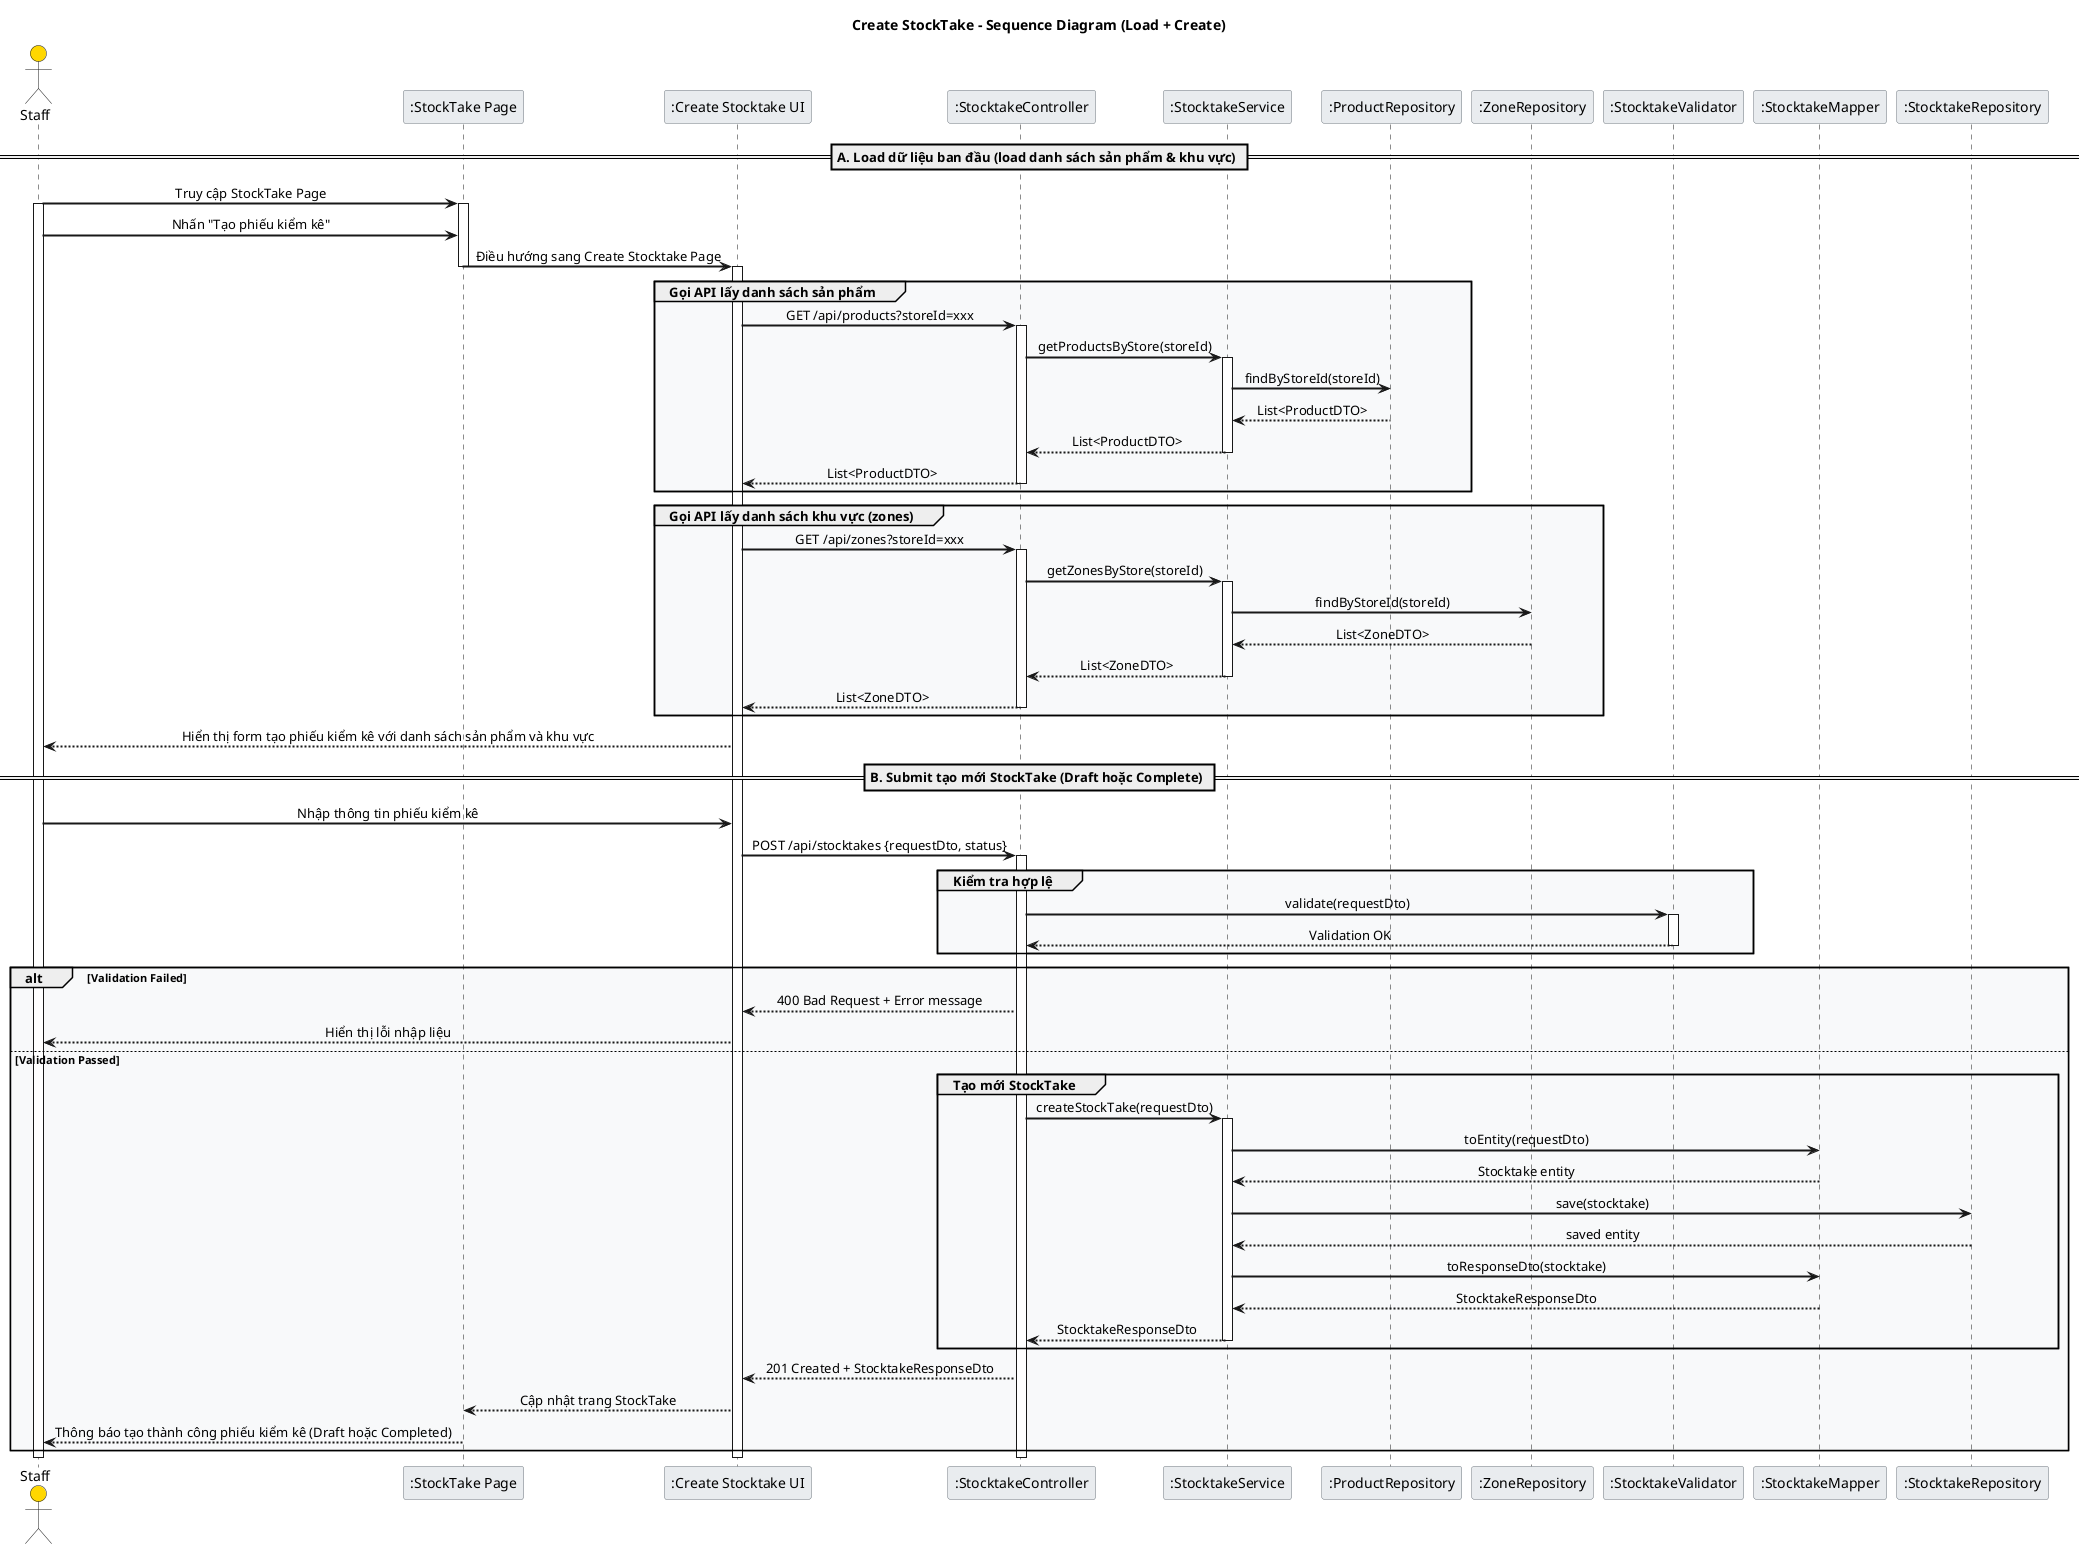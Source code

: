 @startuml Create_StockTake_SequenceDiagram

skinparam backgroundColor white
skinparam sequenceArrowThickness 2
skinparam sequenceMessageAlign center
skinparam sequenceGroupBodyBackgroundColor #F8F9FA
skinparam sequenceParticipantBorderColor #6C757D
skinparam sequenceParticipantBackgroundColor #E9ECEF
skinparam sequenceLifeLineStroke dash
skinparam actorBackgroundColor #FFD700

title Create StockTake – Sequence Diagram (Load + Create)

actor Staff
participant ":StockTake Page" as UI
participant ":Create Stocktake UI" as CreateUI
participant ":StocktakeController" as Controller
participant ":StocktakeService" as Service
participant ":ProductRepository" as ProductRepo
participant ":ZoneRepository" as ZoneRepo
participant ":StocktakeValidator" as Validator
participant ":StocktakeMapper" as Mapper
participant ":StocktakeRepository" as StocktakeRepo

== A. Load dữ liệu ban đầu (load danh sách sản phẩm & khu vực) ==

Staff -> UI: Truy cập StockTake Page
activate Staff
activate UI

Staff -> UI: Nhấn "Tạo phiếu kiểm kê"
UI -> CreateUI: Điều hướng sang Create Stocktake Page
deactivate UI
activate CreateUI

group Gọi API lấy danh sách sản phẩm
    CreateUI -> Controller: GET /api/products?storeId=xxx
    activate Controller
    Controller -> Service: getProductsByStore(storeId)
    activate Service
    Service -> ProductRepo: findByStoreId(storeId)
    ProductRepo --> Service: List<ProductDTO>
    Service --> Controller: List<ProductDTO>
    deactivate Service
    Controller --> CreateUI: List<ProductDTO>
    deactivate Controller
end

group Gọi API lấy danh sách khu vực (zones)
    CreateUI -> Controller: GET /api/zones?storeId=xxx
    activate Controller
    Controller -> Service: getZonesByStore(storeId)
    activate Service
    Service -> ZoneRepo: findByStoreId(storeId)
    ZoneRepo --> Service: List<ZoneDTO>
    Service --> Controller: List<ZoneDTO>
    deactivate Service
    Controller --> CreateUI: List<ZoneDTO>
    deactivate Controller
end

CreateUI --> Staff: Hiển thị form tạo phiếu kiểm kê với danh sách sản phẩm và khu vực

== B. Submit tạo mới StockTake (Draft hoặc Complete) ==

Staff -> CreateUI: Nhập thông tin phiếu kiểm kê
CreateUI -> Controller: POST /api/stocktakes {requestDto, status}
activate Controller

group Kiểm tra hợp lệ
    Controller -> Validator: validate(requestDto)
    activate Validator
    Validator --> Controller: Validation OK
    deactivate Validator
end

alt Validation Failed
    Controller --> CreateUI: 400 Bad Request + Error message
    CreateUI --> Staff: Hiển thị lỗi nhập liệu
else Validation Passed
    group Tạo mới StockTake
        Controller -> Service: createStockTake(requestDto)
        activate Service

        Service -> Mapper: toEntity(requestDto)
        Mapper --> Service: Stocktake entity

        Service -> StocktakeRepo: save(stocktake)
        StocktakeRepo --> Service: saved entity

        Service -> Mapper: toResponseDto(stocktake)
        Mapper --> Service: StocktakeResponseDto

        Service --> Controller: StocktakeResponseDto
        deactivate Service
    end

    Controller --> CreateUI: 201 Created + StocktakeResponseDto
    CreateUI --> UI: Cập nhật trang StockTake
    UI --> Staff: Thông báo tạo thành công phiếu kiểm kê (Draft hoặc Completed)
end
deactivate Controller
deactivate CreateUI
deactivate UI
deactivate Staff

@enduml

